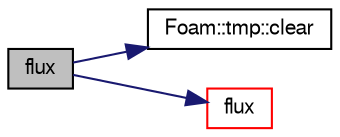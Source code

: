 digraph "flux"
{
  bgcolor="transparent";
  edge [fontname="FreeSans",fontsize="10",labelfontname="FreeSans",labelfontsize="10"];
  node [fontname="FreeSans",fontsize="10",shape=record];
  rankdir="LR";
  Node14992 [label="flux",height=0.2,width=0.4,color="black", fillcolor="grey75", style="filled", fontcolor="black"];
  Node14992 -> Node14993 [color="midnightblue",fontsize="10",style="solid",fontname="FreeSans"];
  Node14993 [label="Foam::tmp::clear",height=0.2,width=0.4,color="black",URL="$a25962.html#adf1d9633e64d0de6a36e0af17ccd8163",tooltip="If object pointer points to valid object: "];
  Node14992 -> Node14994 [color="midnightblue",fontsize="10",style="solid",fontname="FreeSans"];
  Node14994 [label="flux",height=0.2,width=0.4,color="red",URL="$a21134.html#ae13d777d84cef9a101ae5a61d5ce29af"];
}
